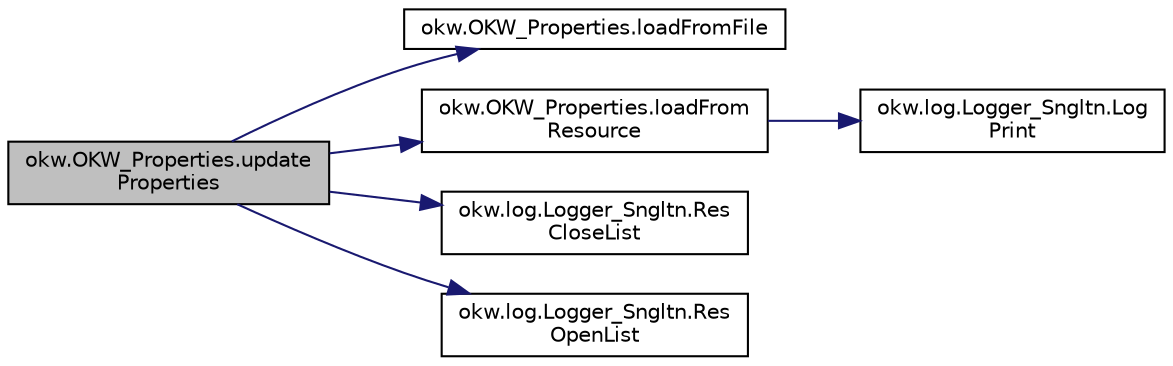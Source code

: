 digraph "okw.OKW_Properties.updateProperties"
{
 // INTERACTIVE_SVG=YES
 // LATEX_PDF_SIZE
  edge [fontname="Helvetica",fontsize="10",labelfontname="Helvetica",labelfontsize="10"];
  node [fontname="Helvetica",fontsize="10",shape=record];
  rankdir="LR";
  Node1 [label="okw.OKW_Properties.update\lProperties",height=0.2,width=0.4,color="black", fillcolor="grey75", style="filled", fontcolor="black",tooltip="Aktualisert/Lädt die Properties in der unter OKW_Properties beschriebene Weise."];
  Node1 -> Node2 [color="midnightblue",fontsize="10",style="solid",fontname="Helvetica"];
  Node2 [label="okw.OKW_Properties.loadFromFile",height=0.2,width=0.4,color="black", fillcolor="white", style="filled",URL="$classokw_1_1_o_k_w___properties.html#afc8dc0670ad58d98cdea0edb292938d8",tooltip="Lädt die Liste OKW_Properties.ResoursesProperties hinzufügen."];
  Node1 -> Node3 [color="midnightblue",fontsize="10",style="solid",fontname="Helvetica"];
  Node3 [label="okw.OKW_Properties.loadFrom\lResource",height=0.2,width=0.4,color="black", fillcolor="white", style="filled",URL="$classokw_1_1_o_k_w___properties.html#a71802fdc0a4666c9b93e4e3e4c2b66d7",tooltip="Lädt die Liste OKW_Properties.ResoursesProperties hinzufügen."];
  Node3 -> Node4 [color="midnightblue",fontsize="10",style="solid",fontname="Helvetica"];
  Node4 [label="okw.log.Logger_Sngltn.Log\lPrint",height=0.2,width=0.4,color="black", fillcolor="white", style="filled",URL="$classokw_1_1log_1_1_logger___sngltn.html#a8ebceaddd6cc6963ddb8e08c72ea808c",tooltip="LogPrint Function: Prints the values of expressions to the results file."];
  Node1 -> Node5 [color="midnightblue",fontsize="10",style="solid",fontname="Helvetica"];
  Node5 [label="okw.log.Logger_Sngltn.Res\lCloseList",height=0.2,width=0.4,color="black", fillcolor="white", style="filled",URL="$classokw_1_1log_1_1_logger___sngltn.html#a9b54104f7e0b4c0a473877b19dfaed56",tooltip="Closes a hierarchical level in the results file that was opened with ResOpenList."];
  Node1 -> Node6 [color="midnightblue",fontsize="10",style="solid",fontname="Helvetica"];
  Node6 [label="okw.log.Logger_Sngltn.Res\lOpenList",height=0.2,width=0.4,color="black", fillcolor="white", style="filled",URL="$classokw_1_1log_1_1_logger___sngltn.html#ab4fc711bb4c754f251372ff3b14ab9c9",tooltip="Creates a new hierarchical level in the results file."];
}
